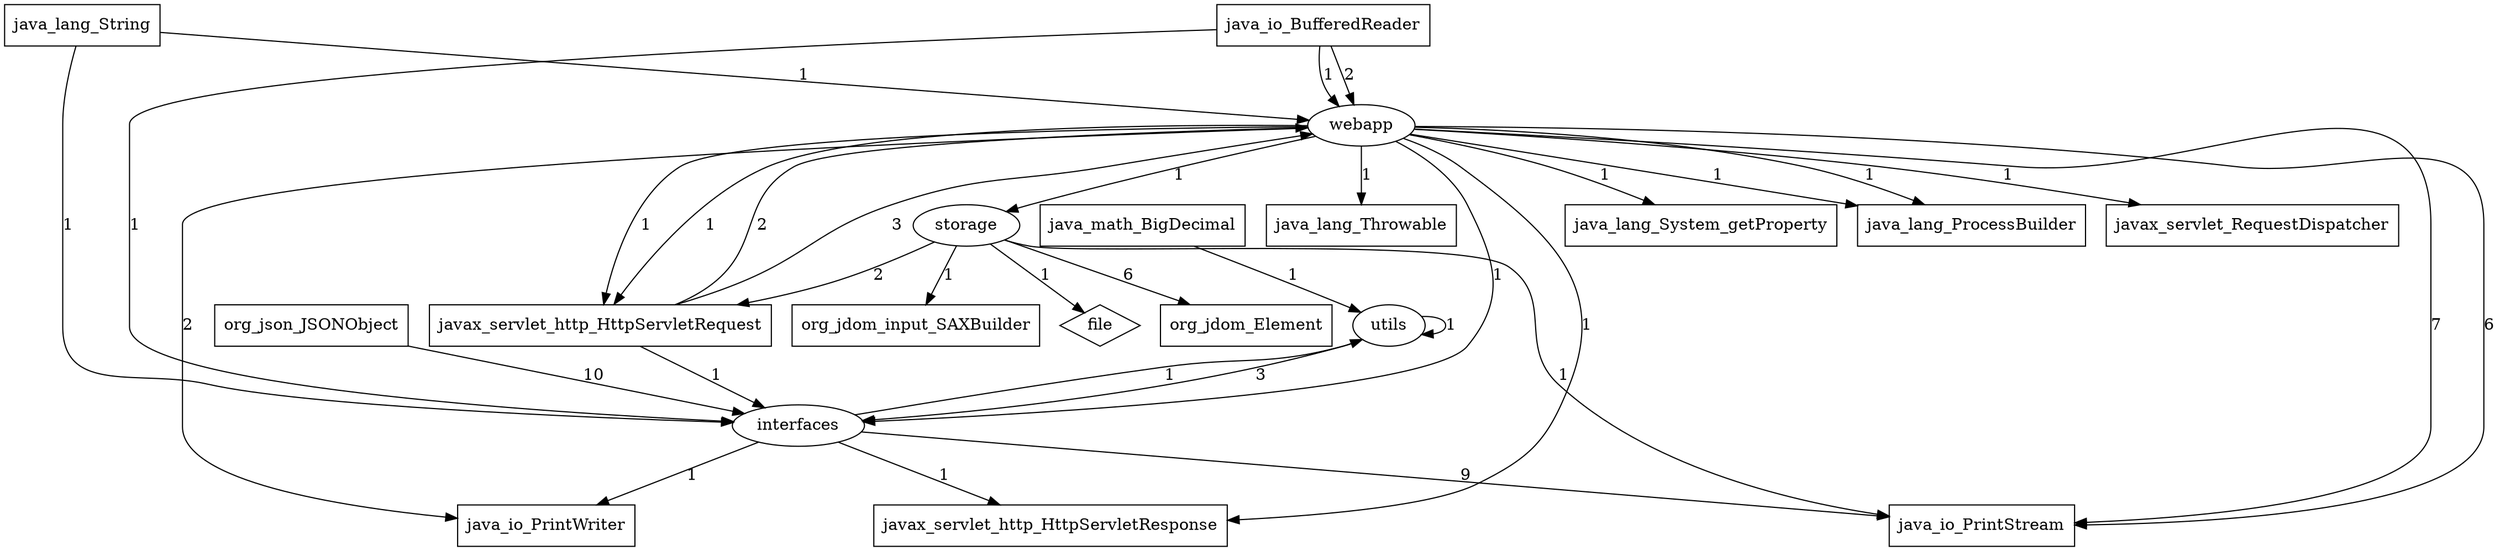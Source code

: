 digraph G{
    java_math_BigDecimal -> utils [label="1"];
    webapp -> java_lang_Throwable [label="1"];
    webapp -> storage [label="1"];
    storage -> java_io_PrintStream [label="1"];
    storage -> org_jdom_Element [label="6"];
    utils -> interfaces [label="3"];
    webapp -> javax_servlet_http_HttpServletRequest [label="1"];
    java_lang_String -> interfaces [label="1"];
    java_lang_String -> webapp [label="1"];
    webapp -> java_io_PrintStream [label="7"];
    javax_servlet_http_HttpServletRequest -> webapp [label="2"];
    storage -> org_jdom_input_SAXBuilder [label="1"];
    interfaces -> java_io_PrintWriter [label="1"];
    java_io_BufferedReader -> webapp [label="2"];
    java_io_BufferedReader -> interfaces [label="1"];
    storage -> javax_servlet_http_HttpServletRequest [label="2"];
    interfaces -> javax_servlet_http_HttpServletResponse [label="1"];
    webapp -> java_lang_System_getProperty [label="1"];
    webapp -> java_lang_ProcessBuilder [label="1"];
    interfaces -> utils [label="1"];
    webapp -> java_io_PrintWriter [label="2"];
    storage -> file [label="1"];
    webapp -> javax_servlet_http_HttpServletResponse [label="1"];
    java_io_BufferedReader -> webapp [label="1"];
    webapp -> interfaces [label="1"];
    webapp -> java_lang_ProcessBuilder [label="1"];
    interfaces -> java_io_PrintStream [label="9"];
    javax_servlet_http_HttpServletRequest -> webapp [label="3"];
    webapp -> java_io_PrintStream [label="6"];
    webapp -> javax_servlet_RequestDispatcher [label="1"];
    org_json_JSONObject -> interfaces [label="10"];
    javax_servlet_http_HttpServletRequest -> interfaces [label="1"];
    utils -> utils [label="1"];
    webapp -> javax_servlet_http_HttpServletRequest [label="1"];


    java_math_BigDecimal [shape=box];
    webapp [shape=ellipse];
    java_io_PrintWriter [shape=box];
    java_io_PrintStream [shape=box];
    org_json_JSONObject [shape=box];
    interfaces [shape=ellipse];
    javax_servlet_RequestDispatcher [shape=box];
    storage [shape=ellipse];
    org_jdom_Element [shape=box];
    javax_servlet_http_HttpServletRequest [shape=box];
    java_lang_System_getProperty [shape=box];
    java_io_BufferedReader [shape=box];
    org_jdom_input_SAXBuilder [shape=box];
    file [shape=diamond];
    java_lang_ProcessBuilder [shape=box];
    java_lang_String [shape=box];
    utils [shape=ellipse];
    java_lang_Throwable [shape=box];
    javax_servlet_http_HttpServletResponse [shape=box];
}
